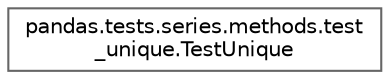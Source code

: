 digraph "Graphical Class Hierarchy"
{
 // LATEX_PDF_SIZE
  bgcolor="transparent";
  edge [fontname=Helvetica,fontsize=10,labelfontname=Helvetica,labelfontsize=10];
  node [fontname=Helvetica,fontsize=10,shape=box,height=0.2,width=0.4];
  rankdir="LR";
  Node0 [id="Node000000",label="pandas.tests.series.methods.test\l_unique.TestUnique",height=0.2,width=0.4,color="grey40", fillcolor="white", style="filled",URL="$db/d89/classpandas_1_1tests_1_1series_1_1methods_1_1test__unique_1_1TestUnique.html",tooltip=" "];
}
